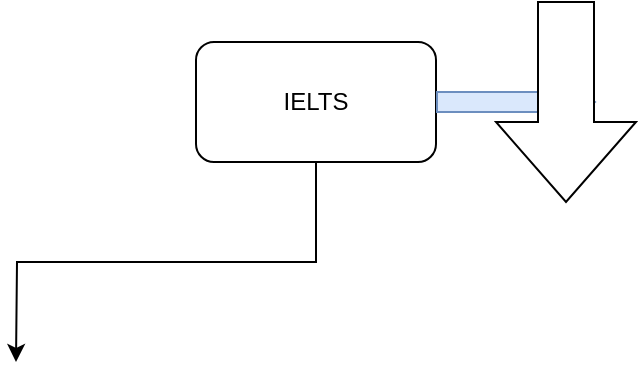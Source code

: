 <mxfile version="22.0.5" type="github">
  <diagram name="Page-1" id="L6OvjIKnZw1FF17NjKuX">
    <mxGraphModel dx="934" dy="520" grid="1" gridSize="10" guides="1" tooltips="1" connect="1" arrows="1" fold="1" page="1" pageScale="1" pageWidth="850" pageHeight="1100" math="0" shadow="0">
      <root>
        <mxCell id="0" />
        <mxCell id="1" parent="0" />
        <mxCell id="TNovBzPpfCQJrLhP73Lq-12" style="edgeStyle=orthogonalEdgeStyle;rounded=0;orthogonalLoop=1;jettySize=auto;html=1;exitX=0.5;exitY=1;exitDx=0;exitDy=0;" edge="1" parent="1" source="TNovBzPpfCQJrLhP73Lq-2">
          <mxGeometry relative="1" as="geometry">
            <mxPoint x="130" y="360" as="targetPoint" />
          </mxGeometry>
        </mxCell>
        <mxCell id="TNovBzPpfCQJrLhP73Lq-2" value="IELTS" style="rounded=1;whiteSpace=wrap;html=1;" vertex="1" parent="1">
          <mxGeometry x="220" y="200" width="120" height="60" as="geometry" />
        </mxCell>
        <mxCell id="TNovBzPpfCQJrLhP73Lq-3" value="" style="shape=flexArrow;endArrow=classic;html=1;rounded=0;exitX=1;exitY=0.5;exitDx=0;exitDy=0;fillColor=#dae8fc;strokeColor=#6c8ebf;" edge="1" parent="1" source="TNovBzPpfCQJrLhP73Lq-2">
          <mxGeometry width="50" height="50" relative="1" as="geometry">
            <mxPoint x="380" y="260" as="sourcePoint" />
            <mxPoint x="420" y="230" as="targetPoint" />
          </mxGeometry>
        </mxCell>
        <mxCell id="TNovBzPpfCQJrLhP73Lq-11" value="" style="html=1;shadow=0;dashed=0;align=center;verticalAlign=middle;shape=mxgraph.arrows2.arrow;dy=0.6;dx=40;direction=south;notch=0;" vertex="1" parent="1">
          <mxGeometry x="370" y="180" width="70" height="100" as="geometry" />
        </mxCell>
      </root>
    </mxGraphModel>
  </diagram>
</mxfile>

